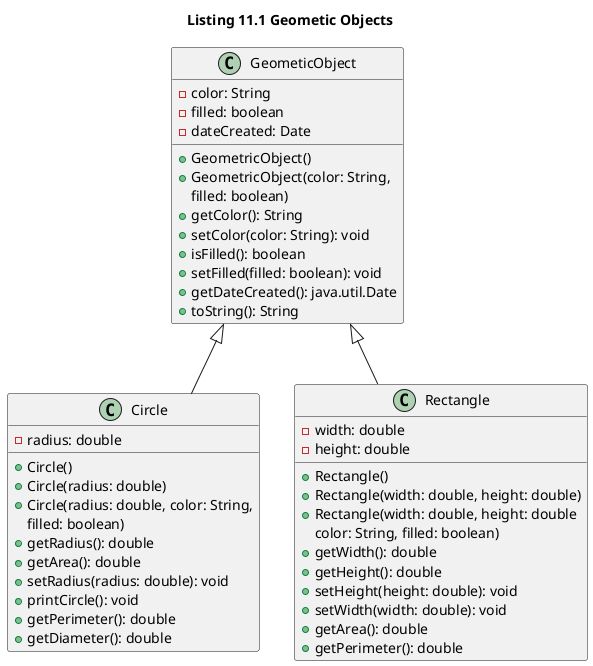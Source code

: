@startuml "geometric objects"
title "Listing 11.1 Geometic Objects"
class GeometicObject {
    –color: String
    –filled: boolean
    –dateCreated: Date
    +GeometricObject()
    +GeometricObject(color: String, 
        filled: boolean)
    +getColor(): String
    +setColor(color: String): void
    +isFilled(): boolean
    +setFilled(filled: boolean): void
    +getDateCreated(): java.util.Date
    +toString(): String
}

class Circle {
    –radius: double 
    +Circle()
    +Circle(radius: double)
    +Circle(radius: double, color: String,
        filled: boolean)
    +getRadius(): double
    +getArea(): double
    +setRadius(radius: double): void
    +printCircle(): void
    +getPerimeter(): double
    +getDiameter(): double
}


class Rectangle {
    –width: double
    –height: double
    +Rectangle()
    +Rectangle(width: double, height: double)
    +Rectangle(width: double, height: double
        color: String, filled: boolean)
    +getWidth(): double
    +getHeight(): double
    +setHeight(height: double): void
    +setWidth(width: double): void
    +getArea(): double
    +getPerimeter(): double
}

GeometicObject <|-- Circle
GeometicObject <|-- Rectangle
@enduml
